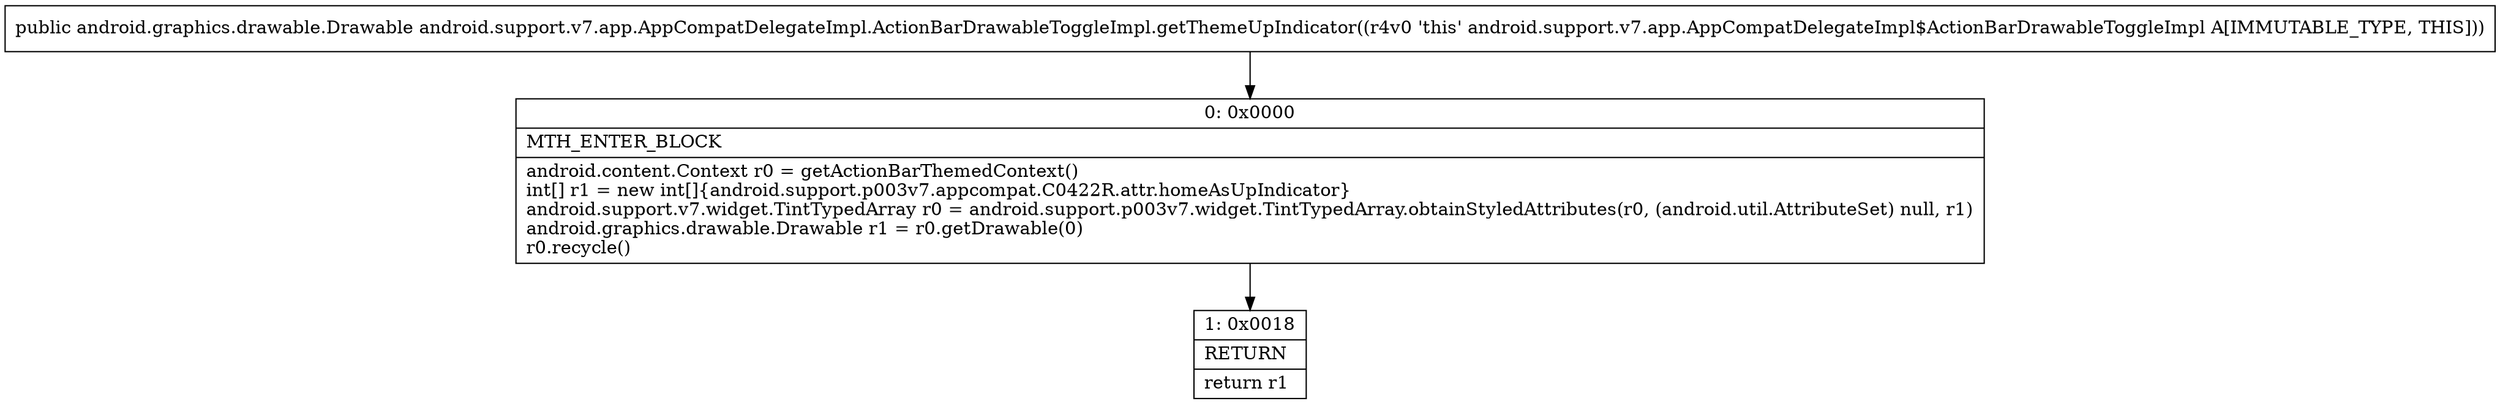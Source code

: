 digraph "CFG forandroid.support.v7.app.AppCompatDelegateImpl.ActionBarDrawableToggleImpl.getThemeUpIndicator()Landroid\/graphics\/drawable\/Drawable;" {
Node_0 [shape=record,label="{0\:\ 0x0000|MTH_ENTER_BLOCK\l|android.content.Context r0 = getActionBarThemedContext()\lint[] r1 = new int[]\{android.support.p003v7.appcompat.C0422R.attr.homeAsUpIndicator\}\landroid.support.v7.widget.TintTypedArray r0 = android.support.p003v7.widget.TintTypedArray.obtainStyledAttributes(r0, (android.util.AttributeSet) null, r1)\landroid.graphics.drawable.Drawable r1 = r0.getDrawable(0)\lr0.recycle()\l}"];
Node_1 [shape=record,label="{1\:\ 0x0018|RETURN\l|return r1\l}"];
MethodNode[shape=record,label="{public android.graphics.drawable.Drawable android.support.v7.app.AppCompatDelegateImpl.ActionBarDrawableToggleImpl.getThemeUpIndicator((r4v0 'this' android.support.v7.app.AppCompatDelegateImpl$ActionBarDrawableToggleImpl A[IMMUTABLE_TYPE, THIS])) }"];
MethodNode -> Node_0;
Node_0 -> Node_1;
}

